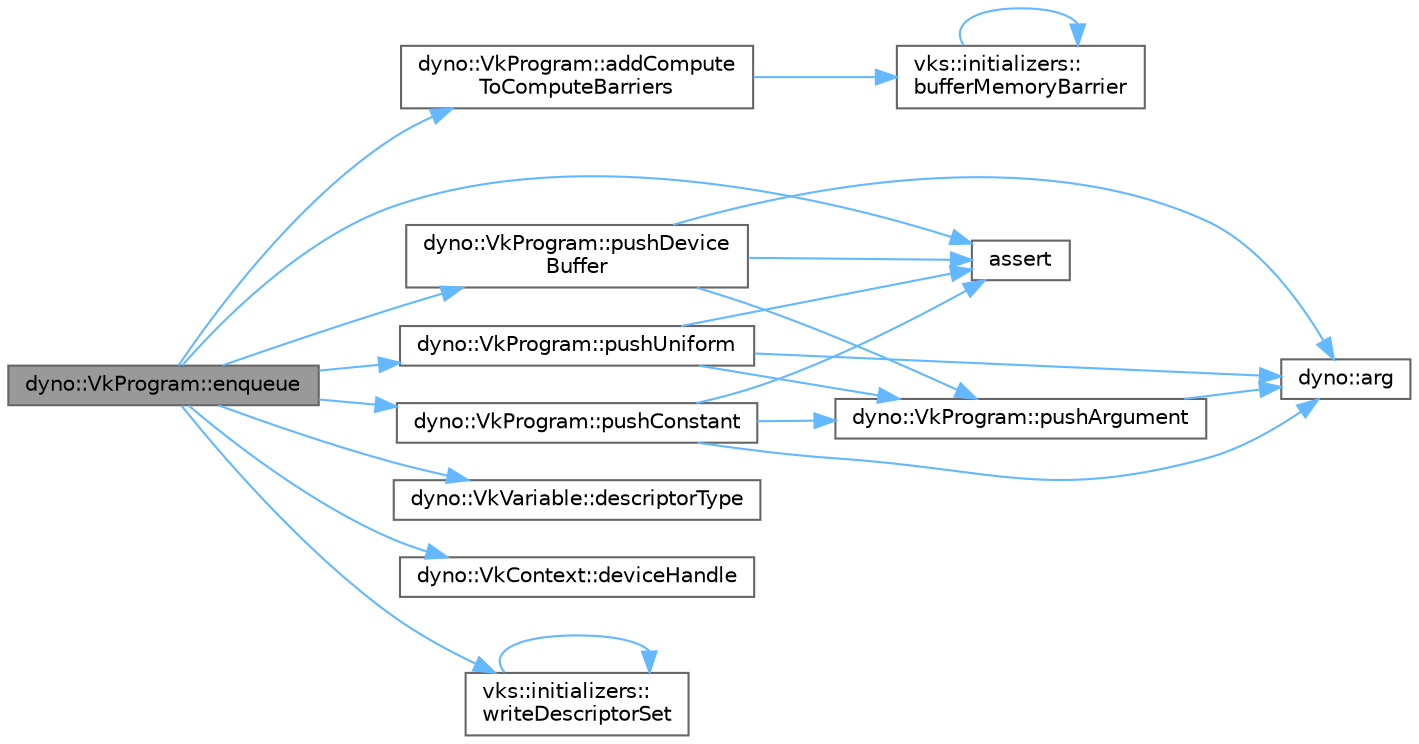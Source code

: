 digraph "dyno::VkProgram::enqueue"
{
 // LATEX_PDF_SIZE
  bgcolor="transparent";
  edge [fontname=Helvetica,fontsize=10,labelfontname=Helvetica,labelfontsize=10];
  node [fontname=Helvetica,fontsize=10,shape=box,height=0.2,width=0.4];
  rankdir="LR";
  Node1 [id="Node000001",label="dyno::VkProgram::enqueue",height=0.2,width=0.4,color="gray40", fillcolor="grey60", style="filled", fontcolor="black",tooltip=" "];
  Node1 -> Node2 [id="edge1_Node000001_Node000002",color="steelblue1",style="solid",tooltip=" "];
  Node2 [id="Node000002",label="dyno::VkProgram::addCompute\lToComputeBarriers",height=0.2,width=0.4,color="grey40", fillcolor="white", style="filled",URL="$classdyno_1_1_vk_program.html#ab926df79f9dc07800800e08cab8d9787",tooltip=" "];
  Node2 -> Node3 [id="edge2_Node000002_Node000003",color="steelblue1",style="solid",tooltip=" "];
  Node3 [id="Node000003",label="vks::initializers::\lbufferMemoryBarrier",height=0.2,width=0.4,color="grey40", fillcolor="white", style="filled",URL="$namespacevks_1_1initializers.html#ad63fa7d4dd0db58c4a398079c34c19d8",tooltip="Initialize a buffer memory barrier with no image transfer ownership."];
  Node3 -> Node3 [id="edge3_Node000003_Node000003",color="steelblue1",style="solid",tooltip=" "];
  Node1 -> Node4 [id="edge4_Node000001_Node000004",color="steelblue1",style="solid",tooltip=" "];
  Node4 [id="Node000004",label="assert",height=0.2,width=0.4,color="grey40", fillcolor="white", style="filled",URL="$_vulkan_swap_chain_8cpp.html#a21b5a77bb7dd2ff2a93f6c086da96d46",tooltip=" "];
  Node1 -> Node5 [id="edge5_Node000001_Node000005",color="steelblue1",style="solid",tooltip=" "];
  Node5 [id="Node000005",label="dyno::VkVariable::descriptorType",height=0.2,width=0.4,color="grey40", fillcolor="white", style="filled",URL="$classdyno_1_1_vk_variable.html#ae703632c3b3903aabd306e69da4fe5b1",tooltip=" "];
  Node1 -> Node6 [id="edge6_Node000001_Node000006",color="steelblue1",style="solid",tooltip=" "];
  Node6 [id="Node000006",label="dyno::VkContext::deviceHandle",height=0.2,width=0.4,color="grey40", fillcolor="white", style="filled",URL="$classdyno_1_1_vk_context.html#af9eb048735ab3316470619f9bf0d4acf",tooltip=" "];
  Node1 -> Node7 [id="edge7_Node000001_Node000007",color="steelblue1",style="solid",tooltip=" "];
  Node7 [id="Node000007",label="dyno::VkProgram::pushConstant",height=0.2,width=0.4,color="grey40", fillcolor="white", style="filled",URL="$classdyno_1_1_vk_program.html#a67bca74c667bf365b85459d1cd41277d",tooltip=" "];
  Node7 -> Node8 [id="edge8_Node000007_Node000008",color="steelblue1",style="solid",tooltip=" "];
  Node8 [id="Node000008",label="dyno::arg",height=0.2,width=0.4,color="grey40", fillcolor="white", style="filled",URL="$namespacedyno.html#a04befed6e1a89e4c84fbc7009f951d26",tooltip=" "];
  Node7 -> Node4 [id="edge9_Node000007_Node000004",color="steelblue1",style="solid",tooltip=" "];
  Node7 -> Node9 [id="edge10_Node000007_Node000009",color="steelblue1",style="solid",tooltip=" "];
  Node9 [id="Node000009",label="dyno::VkProgram::pushArgument",height=0.2,width=0.4,color="grey40", fillcolor="white", style="filled",URL="$classdyno_1_1_vk_program.html#a09a3d44f4c3daed7a3e6809cce3af888",tooltip=" "];
  Node9 -> Node8 [id="edge11_Node000009_Node000008",color="steelblue1",style="solid",tooltip=" "];
  Node1 -> Node10 [id="edge12_Node000001_Node000010",color="steelblue1",style="solid",tooltip=" "];
  Node10 [id="Node000010",label="dyno::VkProgram::pushDevice\lBuffer",height=0.2,width=0.4,color="grey40", fillcolor="white", style="filled",URL="$classdyno_1_1_vk_program.html#adb00cd64fbc67aadf45b0124cfce1e14",tooltip=" "];
  Node10 -> Node8 [id="edge13_Node000010_Node000008",color="steelblue1",style="solid",tooltip=" "];
  Node10 -> Node4 [id="edge14_Node000010_Node000004",color="steelblue1",style="solid",tooltip=" "];
  Node10 -> Node9 [id="edge15_Node000010_Node000009",color="steelblue1",style="solid",tooltip=" "];
  Node1 -> Node11 [id="edge16_Node000001_Node000011",color="steelblue1",style="solid",tooltip=" "];
  Node11 [id="Node000011",label="dyno::VkProgram::pushUniform",height=0.2,width=0.4,color="grey40", fillcolor="white", style="filled",URL="$classdyno_1_1_vk_program.html#a19d2a69598f1ea1f3cb86f70982b350d",tooltip=" "];
  Node11 -> Node8 [id="edge17_Node000011_Node000008",color="steelblue1",style="solid",tooltip=" "];
  Node11 -> Node4 [id="edge18_Node000011_Node000004",color="steelblue1",style="solid",tooltip=" "];
  Node11 -> Node9 [id="edge19_Node000011_Node000009",color="steelblue1",style="solid",tooltip=" "];
  Node1 -> Node12 [id="edge20_Node000001_Node000012",color="steelblue1",style="solid",tooltip=" "];
  Node12 [id="Node000012",label="vks::initializers::\lwriteDescriptorSet",height=0.2,width=0.4,color="grey40", fillcolor="white", style="filled",URL="$namespacevks_1_1initializers.html#a6fa0d06e310cf4615ddef2d11a65102d",tooltip=" "];
  Node12 -> Node12 [id="edge21_Node000012_Node000012",color="steelblue1",style="solid",tooltip=" "];
}
